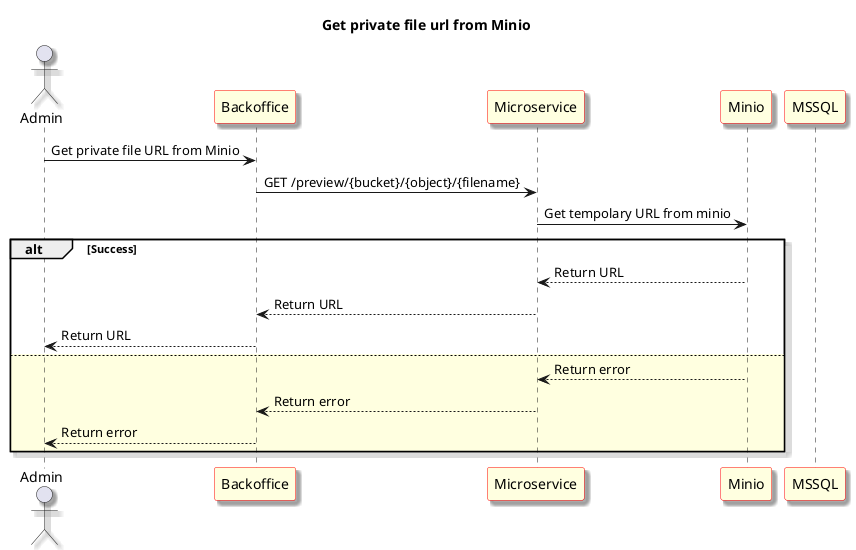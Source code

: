 @startuml Get private file url from Minio
skinparam shadowing true
skinparam sequence {
	ParticipantBackgroundColor LightYellow
	ParticipantBorderColor red
}
Title: Get private file url from Minio
actor "Admin" as User1
participant "Backoffice" as Frontend
participant "Microservice" as Microservice
participant "Minio" as S3
participant "MSSQL" as Database

User1 -> Frontend: Get private file URL from Minio

Frontend -> Microservice: GET /preview/{bucket}/{object}/{filename}

Microservice -> S3: Get tempolary URL from minio

alt Success
	S3 --> Microservice: Return URL
	Microservice --> Frontend: Return URL
	User1 <-- Frontend: Return URL
else #LightYellow
	S3 --> Microservice: Return error
	Microservice --> Frontend: Return error
	User1 <-- Frontend: Return error
end


@enduml